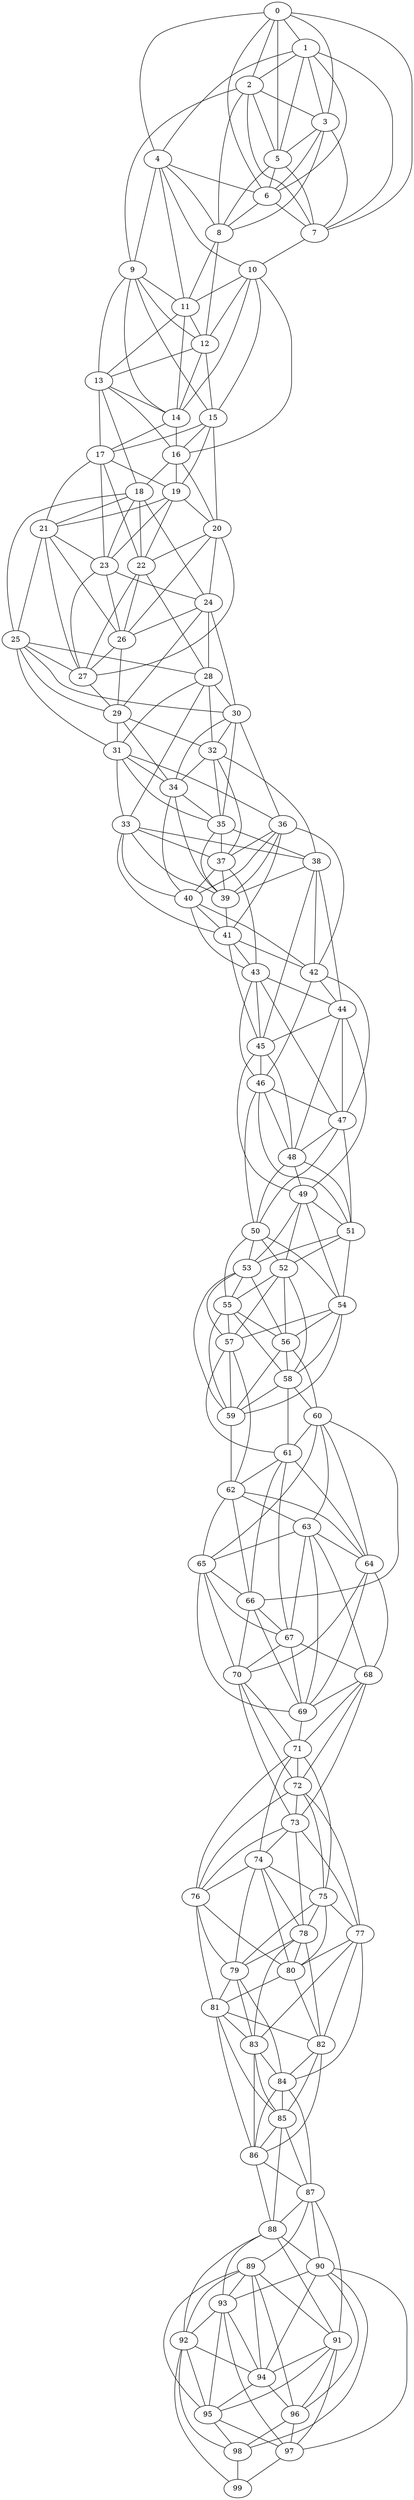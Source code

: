graph grafoBarabasi_100_7  {
0;
1;
2;
3;
4;
5;
6;
7;
8;
9;
10;
11;
12;
13;
14;
15;
16;
17;
18;
19;
20;
21;
22;
23;
24;
25;
26;
27;
28;
29;
30;
31;
32;
33;
34;
35;
36;
37;
38;
39;
40;
41;
42;
43;
44;
45;
46;
47;
48;
49;
50;
51;
52;
53;
54;
55;
56;
57;
58;
59;
60;
61;
62;
63;
64;
65;
66;
67;
68;
69;
70;
71;
72;
73;
74;
75;
76;
77;
78;
79;
80;
81;
82;
83;
84;
85;
86;
87;
88;
89;
90;
91;
92;
93;
94;
95;
96;
97;
98;
99;
0 -- 1;
0 -- 2;
0 -- 3;
0 -- 4;
0 -- 5;
0 -- 6;
0 -- 7;
1 -- 2;
1 -- 3;
1 -- 4;
1 -- 5;
1 -- 6;
1 -- 7;
2 -- 3;
2 -- 5;
2 -- 7;
2 -- 8;
2 -- 9;
3 -- 5;
3 -- 6;
3 -- 7;
3 -- 8;
4 -- 6;
4 -- 8;
4 -- 9;
4 -- 10;
4 -- 11;
5 -- 6;
5 -- 7;
5 -- 8;
6 -- 7;
6 -- 8;
7 -- 10;
8 -- 11;
8 -- 12;
9 -- 11;
9 -- 12;
9 -- 13;
9 -- 14;
9 -- 15;
10 -- 11;
10 -- 12;
10 -- 14;
10 -- 15;
10 -- 16;
11 -- 12;
11 -- 13;
11 -- 14;
12 -- 13;
12 -- 14;
12 -- 15;
13 -- 14;
13 -- 16;
13 -- 17;
13 -- 18;
14 -- 16;
14 -- 17;
15 -- 16;
15 -- 17;
15 -- 19;
15 -- 20;
16 -- 18;
16 -- 19;
16 -- 20;
17 -- 19;
17 -- 21;
17 -- 22;
17 -- 23;
18 -- 21;
18 -- 22;
18 -- 23;
18 -- 24;
18 -- 25;
19 -- 20;
19 -- 21;
19 -- 22;
19 -- 23;
20 -- 22;
20 -- 24;
20 -- 26;
20 -- 27;
21 -- 23;
21 -- 25;
21 -- 26;
21 -- 27;
22 -- 26;
22 -- 27;
22 -- 28;
23 -- 24;
23 -- 26;
23 -- 27;
24 -- 26;
24 -- 28;
24 -- 29;
24 -- 30;
25 -- 27;
25 -- 28;
25 -- 29;
25 -- 30;
25 -- 31;
26 -- 27;
26 -- 29;
27 -- 29;
28 -- 30;
28 -- 31;
28 -- 32;
28 -- 33;
29 -- 31;
29 -- 32;
29 -- 34;
30 -- 32;
30 -- 34;
30 -- 35;
30 -- 36;
31 -- 33;
31 -- 34;
31 -- 35;
31 -- 36;
32 -- 34;
32 -- 35;
32 -- 37;
32 -- 38;
33 -- 37;
33 -- 38;
33 -- 39;
33 -- 40;
33 -- 41;
34 -- 35;
34 -- 39;
34 -- 40;
35 -- 37;
35 -- 38;
35 -- 39;
36 -- 37;
36 -- 39;
36 -- 40;
36 -- 41;
36 -- 42;
37 -- 39;
37 -- 40;
37 -- 43;
38 -- 39;
38 -- 42;
38 -- 44;
38 -- 45;
39 -- 41;
40 -- 41;
40 -- 42;
40 -- 43;
41 -- 42;
41 -- 43;
41 -- 45;
42 -- 44;
42 -- 46;
42 -- 47;
43 -- 44;
43 -- 45;
43 -- 46;
43 -- 47;
44 -- 45;
44 -- 47;
44 -- 48;
44 -- 49;
45 -- 46;
45 -- 48;
45 -- 49;
46 -- 47;
46 -- 48;
46 -- 50;
46 -- 51;
47 -- 48;
47 -- 50;
47 -- 51;
48 -- 49;
48 -- 50;
48 -- 51;
49 -- 51;
49 -- 52;
49 -- 53;
49 -- 54;
50 -- 52;
50 -- 53;
50 -- 54;
50 -- 55;
51 -- 52;
51 -- 53;
51 -- 54;
52 -- 55;
52 -- 56;
52 -- 57;
52 -- 58;
53 -- 55;
53 -- 56;
53 -- 57;
53 -- 59;
54 -- 56;
54 -- 57;
54 -- 58;
54 -- 59;
55 -- 56;
55 -- 57;
55 -- 58;
55 -- 59;
56 -- 58;
56 -- 59;
56 -- 60;
57 -- 59;
57 -- 61;
57 -- 62;
58 -- 59;
58 -- 60;
58 -- 61;
59 -- 62;
60 -- 61;
60 -- 63;
60 -- 64;
60 -- 65;
60 -- 66;
61 -- 62;
61 -- 64;
61 -- 66;
61 -- 67;
62 -- 63;
62 -- 64;
62 -- 65;
62 -- 66;
63 -- 64;
63 -- 65;
63 -- 67;
63 -- 68;
63 -- 69;
64 -- 68;
64 -- 69;
64 -- 70;
65 -- 66;
65 -- 67;
65 -- 69;
65 -- 70;
66 -- 67;
66 -- 69;
66 -- 70;
67 -- 68;
67 -- 69;
67 -- 70;
68 -- 69;
68 -- 71;
68 -- 72;
68 -- 73;
69 -- 71;
70 -- 71;
70 -- 72;
70 -- 73;
71 -- 72;
71 -- 74;
71 -- 75;
71 -- 76;
72 -- 73;
72 -- 75;
72 -- 76;
72 -- 77;
73 -- 74;
73 -- 76;
73 -- 77;
73 -- 78;
74 -- 75;
74 -- 76;
74 -- 78;
74 -- 79;
74 -- 80;
75 -- 77;
75 -- 78;
75 -- 79;
75 -- 80;
76 -- 79;
76 -- 80;
76 -- 81;
77 -- 80;
77 -- 82;
77 -- 83;
77 -- 84;
78 -- 79;
78 -- 80;
78 -- 82;
78 -- 83;
79 -- 81;
79 -- 83;
79 -- 84;
80 -- 81;
80 -- 82;
81 -- 82;
81 -- 83;
81 -- 85;
81 -- 86;
82 -- 84;
82 -- 85;
82 -- 86;
83 -- 84;
83 -- 85;
83 -- 86;
84 -- 85;
84 -- 86;
84 -- 87;
85 -- 86;
85 -- 87;
85 -- 88;
86 -- 87;
86 -- 88;
87 -- 88;
87 -- 89;
87 -- 90;
87 -- 91;
88 -- 90;
88 -- 91;
88 -- 92;
88 -- 93;
89 -- 91;
89 -- 92;
89 -- 93;
89 -- 94;
89 -- 95;
89 -- 96;
90 -- 93;
90 -- 94;
90 -- 96;
90 -- 97;
90 -- 98;
91 -- 94;
91 -- 95;
91 -- 96;
91 -- 97;
92 -- 94;
92 -- 95;
92 -- 98;
92 -- 99;
93 -- 92;
93 -- 94;
93 -- 95;
93 -- 97;
94 -- 95;
94 -- 96;
95 -- 97;
95 -- 98;
96 -- 97;
96 -- 98;
97 -- 99;
98 -- 99;
}